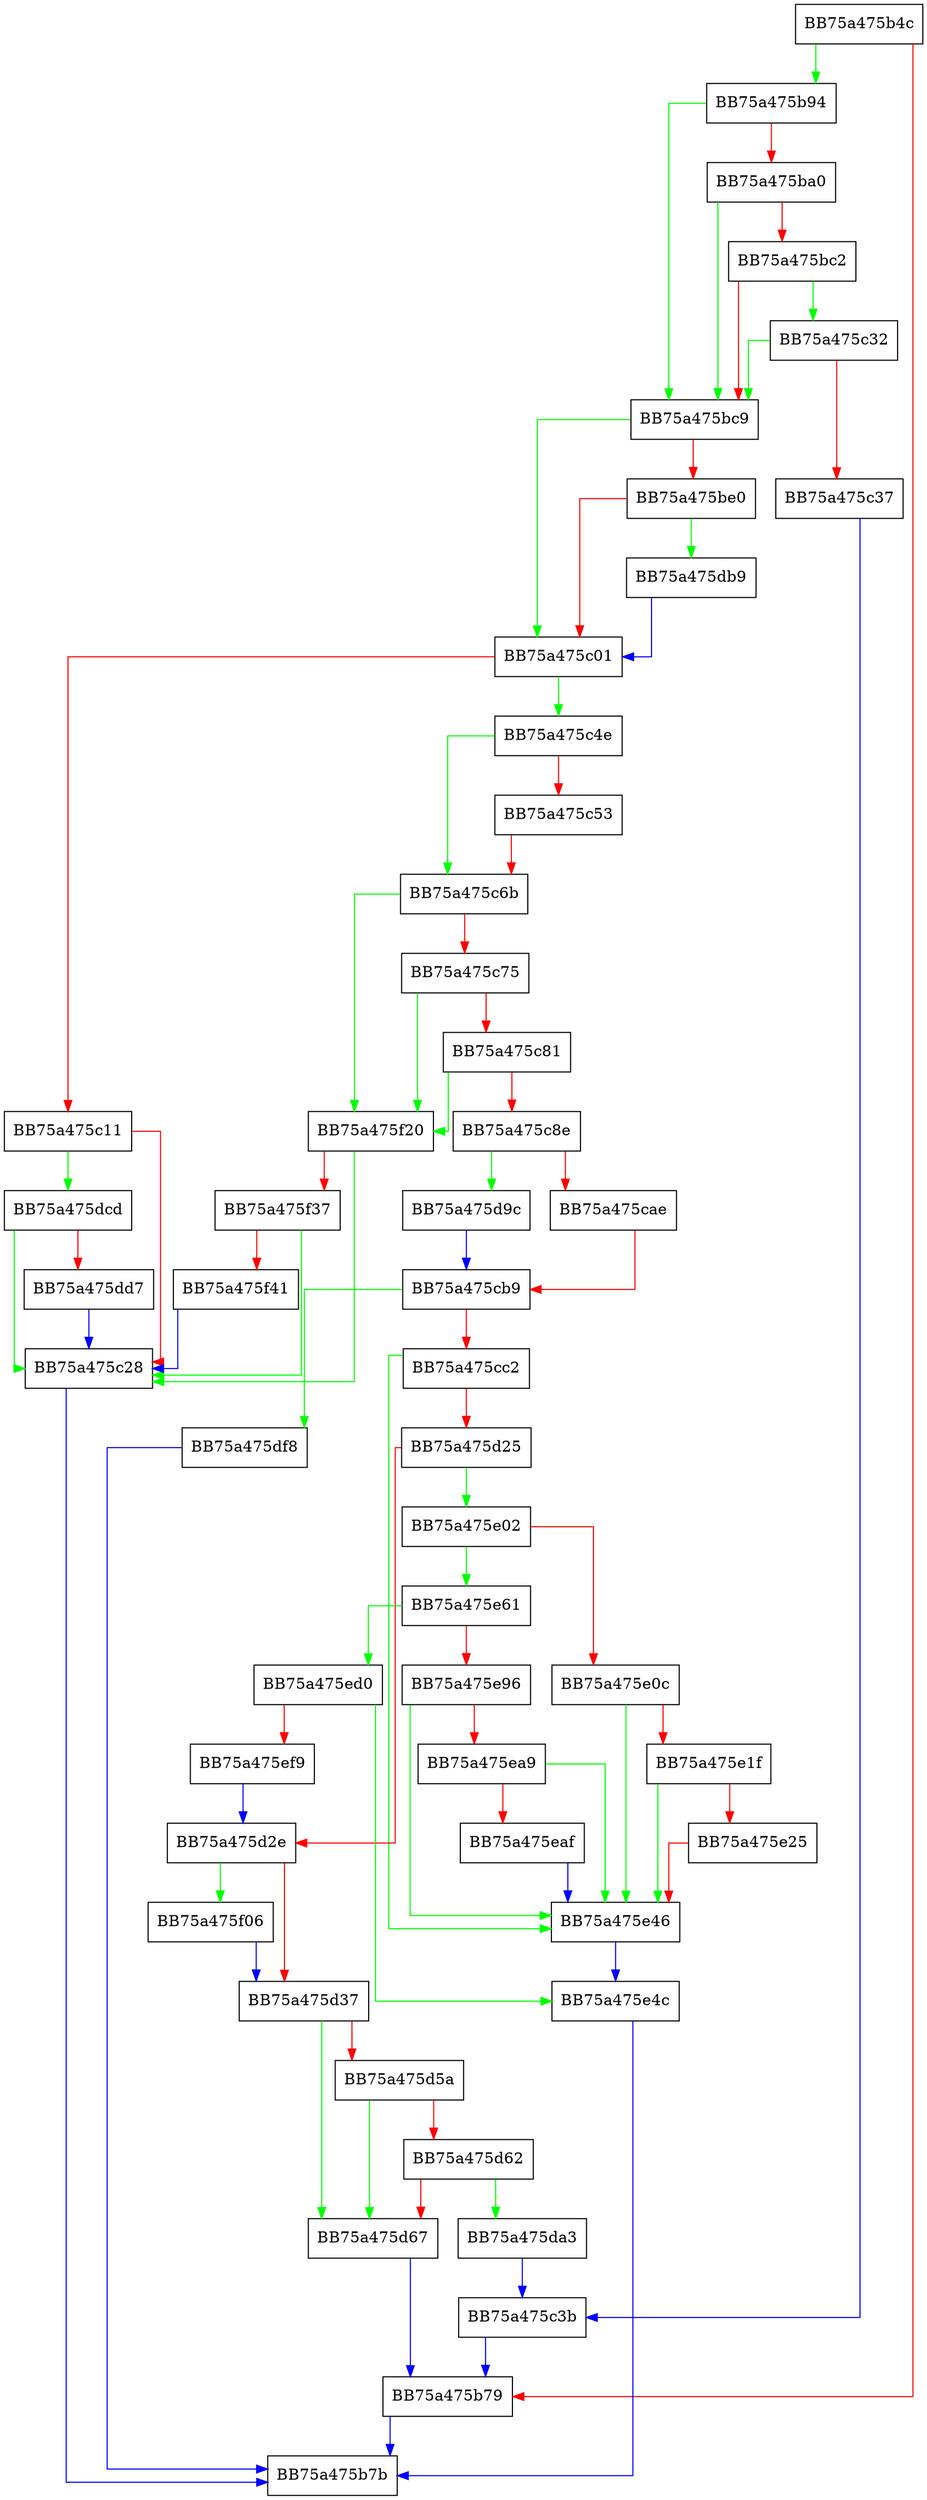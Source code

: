 digraph build_managed_metadata {
  node [shape="box"];
  graph [splines=ortho];
  BB75a475b4c -> BB75a475b94 [color="green"];
  BB75a475b4c -> BB75a475b79 [color="red"];
  BB75a475b79 -> BB75a475b7b [color="blue"];
  BB75a475b94 -> BB75a475bc9 [color="green"];
  BB75a475b94 -> BB75a475ba0 [color="red"];
  BB75a475ba0 -> BB75a475bc9 [color="green"];
  BB75a475ba0 -> BB75a475bc2 [color="red"];
  BB75a475bc2 -> BB75a475c32 [color="green"];
  BB75a475bc2 -> BB75a475bc9 [color="red"];
  BB75a475bc9 -> BB75a475c01 [color="green"];
  BB75a475bc9 -> BB75a475be0 [color="red"];
  BB75a475be0 -> BB75a475db9 [color="green"];
  BB75a475be0 -> BB75a475c01 [color="red"];
  BB75a475c01 -> BB75a475c4e [color="green"];
  BB75a475c01 -> BB75a475c11 [color="red"];
  BB75a475c11 -> BB75a475dcd [color="green"];
  BB75a475c11 -> BB75a475c28 [color="red"];
  BB75a475c28 -> BB75a475b7b [color="blue"];
  BB75a475c32 -> BB75a475bc9 [color="green"];
  BB75a475c32 -> BB75a475c37 [color="red"];
  BB75a475c37 -> BB75a475c3b [color="blue"];
  BB75a475c3b -> BB75a475b79 [color="blue"];
  BB75a475c4e -> BB75a475c6b [color="green"];
  BB75a475c4e -> BB75a475c53 [color="red"];
  BB75a475c53 -> BB75a475c6b [color="red"];
  BB75a475c6b -> BB75a475f20 [color="green"];
  BB75a475c6b -> BB75a475c75 [color="red"];
  BB75a475c75 -> BB75a475f20 [color="green"];
  BB75a475c75 -> BB75a475c81 [color="red"];
  BB75a475c81 -> BB75a475f20 [color="green"];
  BB75a475c81 -> BB75a475c8e [color="red"];
  BB75a475c8e -> BB75a475d9c [color="green"];
  BB75a475c8e -> BB75a475cae [color="red"];
  BB75a475cae -> BB75a475cb9 [color="red"];
  BB75a475cb9 -> BB75a475df8 [color="green"];
  BB75a475cb9 -> BB75a475cc2 [color="red"];
  BB75a475cc2 -> BB75a475e46 [color="green"];
  BB75a475cc2 -> BB75a475d25 [color="red"];
  BB75a475d25 -> BB75a475e02 [color="green"];
  BB75a475d25 -> BB75a475d2e [color="red"];
  BB75a475d2e -> BB75a475f06 [color="green"];
  BB75a475d2e -> BB75a475d37 [color="red"];
  BB75a475d37 -> BB75a475d67 [color="green"];
  BB75a475d37 -> BB75a475d5a [color="red"];
  BB75a475d5a -> BB75a475d67 [color="green"];
  BB75a475d5a -> BB75a475d62 [color="red"];
  BB75a475d62 -> BB75a475da3 [color="green"];
  BB75a475d62 -> BB75a475d67 [color="red"];
  BB75a475d67 -> BB75a475b79 [color="blue"];
  BB75a475d9c -> BB75a475cb9 [color="blue"];
  BB75a475da3 -> BB75a475c3b [color="blue"];
  BB75a475db9 -> BB75a475c01 [color="blue"];
  BB75a475dcd -> BB75a475c28 [color="green"];
  BB75a475dcd -> BB75a475dd7 [color="red"];
  BB75a475dd7 -> BB75a475c28 [color="blue"];
  BB75a475df8 -> BB75a475b7b [color="blue"];
  BB75a475e02 -> BB75a475e61 [color="green"];
  BB75a475e02 -> BB75a475e0c [color="red"];
  BB75a475e0c -> BB75a475e46 [color="green"];
  BB75a475e0c -> BB75a475e1f [color="red"];
  BB75a475e1f -> BB75a475e46 [color="green"];
  BB75a475e1f -> BB75a475e25 [color="red"];
  BB75a475e25 -> BB75a475e46 [color="red"];
  BB75a475e46 -> BB75a475e4c [color="blue"];
  BB75a475e4c -> BB75a475b7b [color="blue"];
  BB75a475e61 -> BB75a475ed0 [color="green"];
  BB75a475e61 -> BB75a475e96 [color="red"];
  BB75a475e96 -> BB75a475e46 [color="green"];
  BB75a475e96 -> BB75a475ea9 [color="red"];
  BB75a475ea9 -> BB75a475e46 [color="green"];
  BB75a475ea9 -> BB75a475eaf [color="red"];
  BB75a475eaf -> BB75a475e46 [color="blue"];
  BB75a475ed0 -> BB75a475e4c [color="green"];
  BB75a475ed0 -> BB75a475ef9 [color="red"];
  BB75a475ef9 -> BB75a475d2e [color="blue"];
  BB75a475f06 -> BB75a475d37 [color="blue"];
  BB75a475f20 -> BB75a475c28 [color="green"];
  BB75a475f20 -> BB75a475f37 [color="red"];
  BB75a475f37 -> BB75a475c28 [color="green"];
  BB75a475f37 -> BB75a475f41 [color="red"];
  BB75a475f41 -> BB75a475c28 [color="blue"];
}